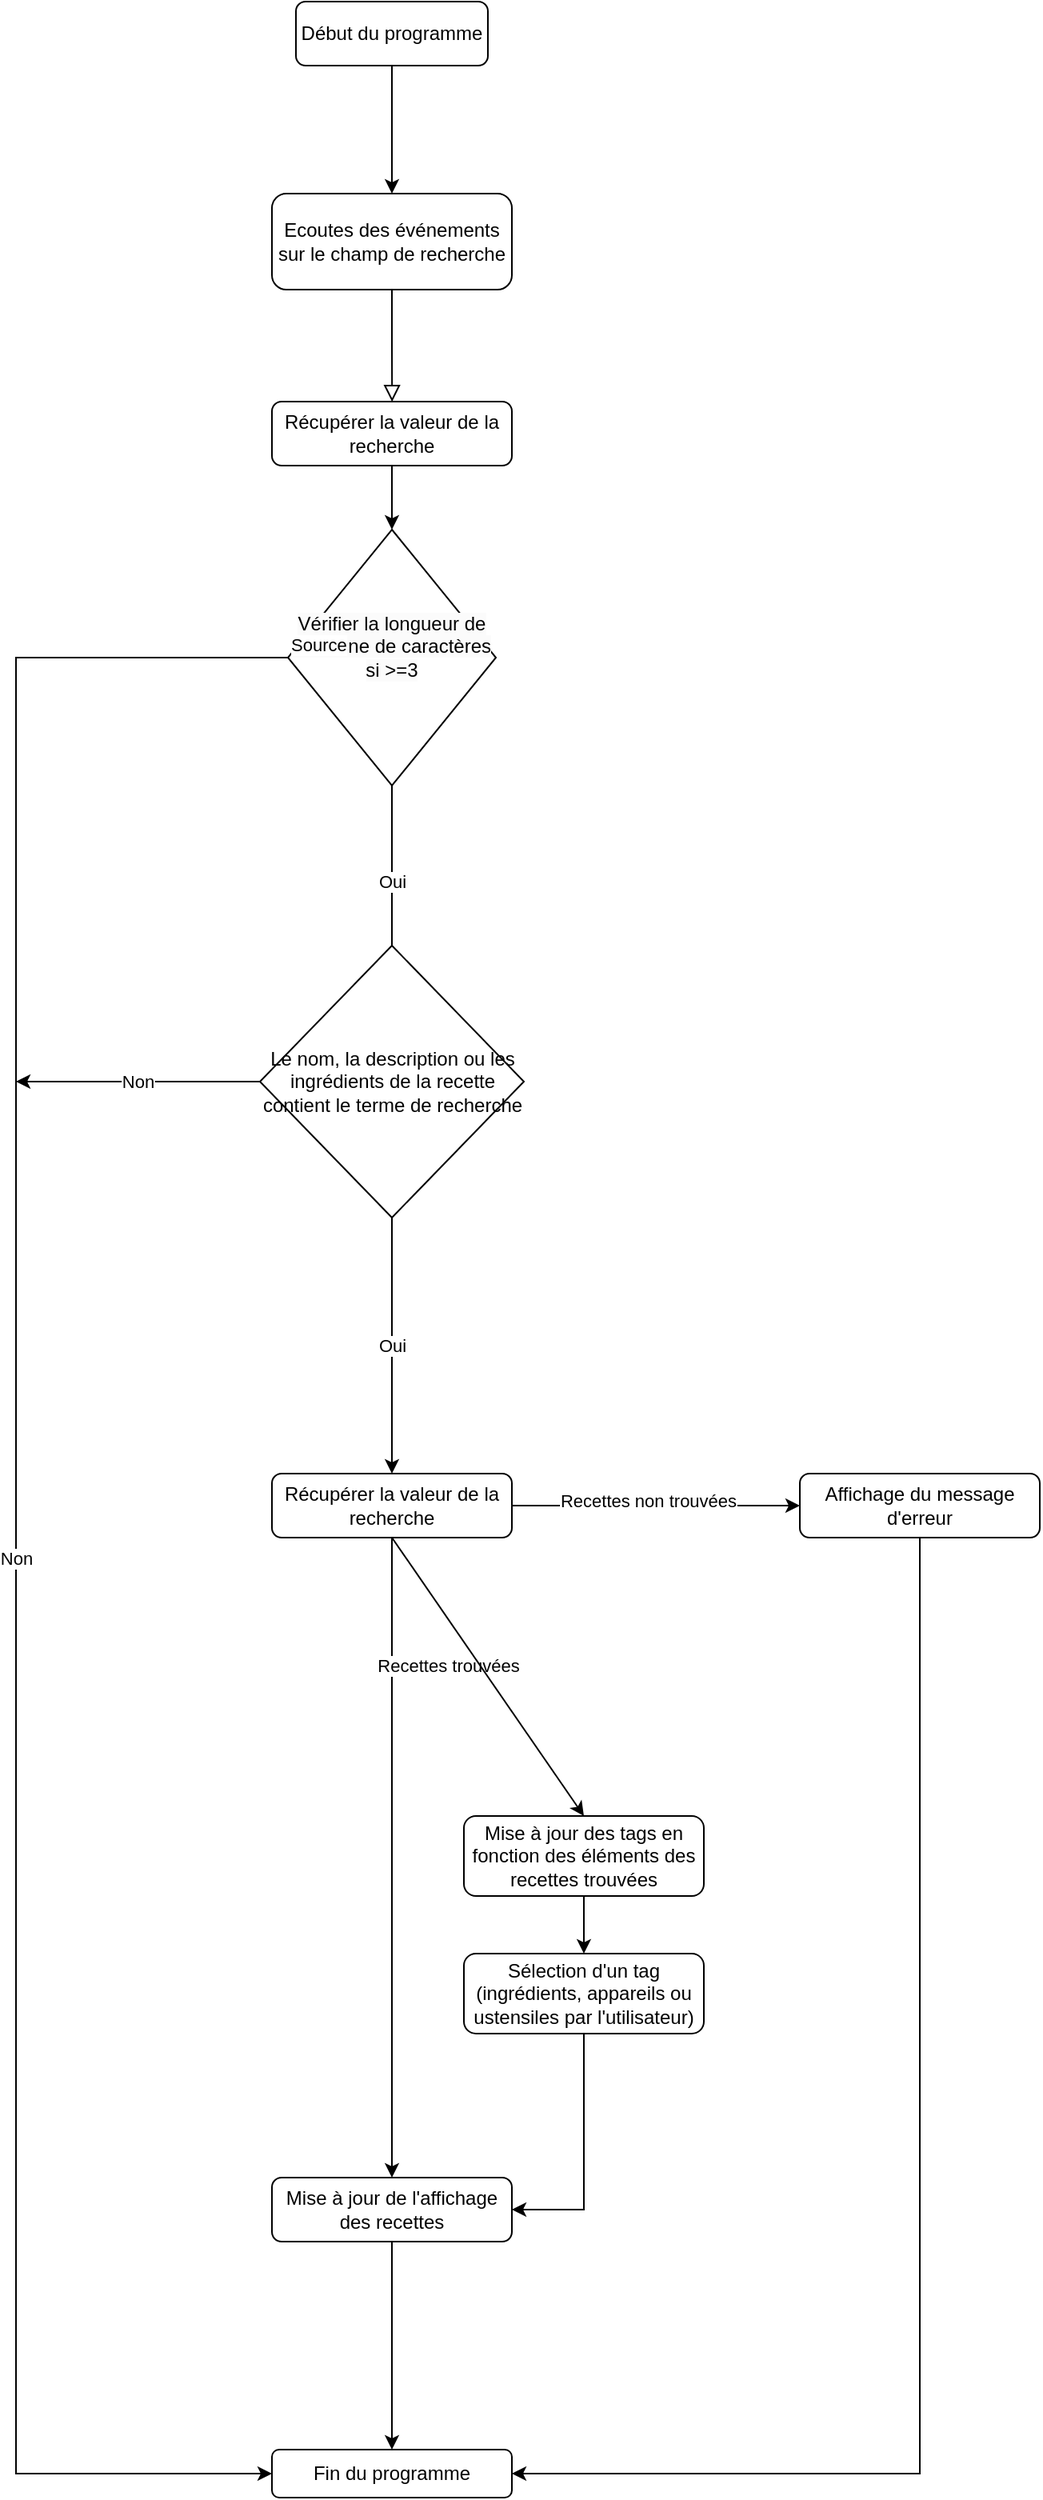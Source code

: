 <mxfile version="24.0.7" type="github">
  <diagram id="C5RBs43oDa-KdzZeNtuy" name="Page-1">
    <mxGraphModel dx="2954" dy="1174" grid="1" gridSize="10" guides="1" tooltips="1" connect="1" arrows="1" fold="1" page="1" pageScale="1" pageWidth="827" pageHeight="1169" math="0" shadow="0">
      <root>
        <mxCell id="WIyWlLk6GJQsqaUBKTNV-0" />
        <mxCell id="WIyWlLk6GJQsqaUBKTNV-1" parent="WIyWlLk6GJQsqaUBKTNV-0" />
        <mxCell id="WIyWlLk6GJQsqaUBKTNV-2" value="" style="rounded=0;html=1;jettySize=auto;orthogonalLoop=1;fontSize=11;endArrow=block;endFill=0;endSize=8;strokeWidth=1;shadow=0;labelBackgroundColor=none;edgeStyle=orthogonalEdgeStyle;" parent="WIyWlLk6GJQsqaUBKTNV-1" source="WIyWlLk6GJQsqaUBKTNV-3" edge="1">
          <mxGeometry relative="1" as="geometry">
            <mxPoint x="275.1" y="280.098" as="targetPoint" />
          </mxGeometry>
        </mxCell>
        <mxCell id="WIyWlLk6GJQsqaUBKTNV-3" value="Ecoutes des événements sur le champ de recherche" style="rounded=1;whiteSpace=wrap;html=1;fontSize=12;glass=0;strokeWidth=1;shadow=0;" parent="WIyWlLk6GJQsqaUBKTNV-1" vertex="1">
          <mxGeometry x="200" y="150" width="150" height="60" as="geometry" />
        </mxCell>
        <mxCell id="Ku6XHUQBKKh8XbhAcbPz-0" value="Début du programme" style="rounded=1;whiteSpace=wrap;html=1;fontSize=12;glass=0;strokeWidth=1;shadow=0;" parent="WIyWlLk6GJQsqaUBKTNV-1" vertex="1">
          <mxGeometry x="215" y="30" width="120" height="40" as="geometry" />
        </mxCell>
        <mxCell id="Ku6XHUQBKKh8XbhAcbPz-2" value="" style="endArrow=classic;html=1;rounded=0;exitX=0.5;exitY=1;exitDx=0;exitDy=0;entryX=0.5;entryY=0;entryDx=0;entryDy=0;" parent="WIyWlLk6GJQsqaUBKTNV-1" source="Ku6XHUQBKKh8XbhAcbPz-0" target="WIyWlLk6GJQsqaUBKTNV-3" edge="1">
          <mxGeometry width="50" height="50" relative="1" as="geometry">
            <mxPoint x="365" y="150" as="sourcePoint" />
            <mxPoint x="335" y="280" as="targetPoint" />
          </mxGeometry>
        </mxCell>
        <mxCell id="Ku6XHUQBKKh8XbhAcbPz-5" value="" style="endArrow=classic;html=1;rounded=0;exitX=0.5;exitY=1;exitDx=0;exitDy=0;entryX=0.5;entryY=0;entryDx=0;entryDy=0;" parent="WIyWlLk6GJQsqaUBKTNV-1" source="Ku6XHUQBKKh8XbhAcbPz-11" target="m4nx0a1EMI3NmY3gHGnZ-0" edge="1">
          <mxGeometry relative="1" as="geometry">
            <mxPoint x="275" y="380" as="sourcePoint" />
            <mxPoint x="275" y="430" as="targetPoint" />
          </mxGeometry>
        </mxCell>
        <mxCell id="Ku6XHUQBKKh8XbhAcbPz-11" value="Récupérer la valeur de la recherche" style="rounded=1;whiteSpace=wrap;html=1;fontSize=12;glass=0;strokeWidth=1;shadow=0;" parent="WIyWlLk6GJQsqaUBKTNV-1" vertex="1">
          <mxGeometry x="200" y="280" width="150" height="40" as="geometry" />
        </mxCell>
        <mxCell id="Ku6XHUQBKKh8XbhAcbPz-16" value="Mise à jour de l&#39;affichage des recettes" style="rounded=1;whiteSpace=wrap;html=1;fontSize=12;glass=0;strokeWidth=1;shadow=0;" parent="WIyWlLk6GJQsqaUBKTNV-1" vertex="1">
          <mxGeometry x="200" y="1390" width="150" height="40" as="geometry" />
        </mxCell>
        <mxCell id="Ku6XHUQBKKh8XbhAcbPz-17" value="" style="endArrow=classic;html=1;rounded=0;exitX=0.5;exitY=1;exitDx=0;exitDy=0;entryX=0.5;entryY=0;entryDx=0;entryDy=0;" parent="WIyWlLk6GJQsqaUBKTNV-1" source="OW7yi2ZXH9zMm0uoNlvP-4" target="Ku6XHUQBKKh8XbhAcbPz-16" edge="1">
          <mxGeometry relative="1" as="geometry">
            <mxPoint x="275" y="1045" as="sourcePoint" />
            <mxPoint x="290" y="875" as="targetPoint" />
          </mxGeometry>
        </mxCell>
        <mxCell id="Ku6XHUQBKKh8XbhAcbPz-18" value="Recettes trouvées" style="edgeLabel;resizable=0;html=1;align=center;verticalAlign=middle;" parent="WIyWlLk6GJQsqaUBKTNV-1" connectable="0" vertex="1">
          <mxGeometry x="310" y="1070" as="geometry" />
        </mxCell>
        <mxCell id="Ku6XHUQBKKh8XbhAcbPz-19" value="" style="endArrow=classic;html=1;rounded=0;exitX=1;exitY=0.5;exitDx=0;exitDy=0;entryX=0;entryY=0.5;entryDx=0;entryDy=0;" parent="WIyWlLk6GJQsqaUBKTNV-1" source="OW7yi2ZXH9zMm0uoNlvP-4" target="Ku6XHUQBKKh8XbhAcbPz-21" edge="1">
          <mxGeometry relative="1" as="geometry">
            <mxPoint x="337.5" y="997.5" as="sourcePoint" />
            <mxPoint x="525" y="1105" as="targetPoint" />
          </mxGeometry>
        </mxCell>
        <mxCell id="Ku6XHUQBKKh8XbhAcbPz-20" value="Recettes non trouvées" style="edgeLabel;resizable=0;html=1;align=center;verticalAlign=middle;" parent="WIyWlLk6GJQsqaUBKTNV-1" connectable="0" vertex="1">
          <mxGeometry x="400" y="970" as="geometry">
            <mxPoint x="35" y="-3" as="offset" />
          </mxGeometry>
        </mxCell>
        <mxCell id="Ku6XHUQBKKh8XbhAcbPz-21" value="Affichage du message d&#39;erreur" style="rounded=1;whiteSpace=wrap;html=1;fontSize=12;glass=0;strokeWidth=1;shadow=0;" parent="WIyWlLk6GJQsqaUBKTNV-1" vertex="1">
          <mxGeometry x="530" y="950" width="150" height="40" as="geometry" />
        </mxCell>
        <mxCell id="Ku6XHUQBKKh8XbhAcbPz-22" value="Fin du programme" style="rounded=1;whiteSpace=wrap;html=1;fontSize=12;glass=0;strokeWidth=1;shadow=0;" parent="WIyWlLk6GJQsqaUBKTNV-1" vertex="1">
          <mxGeometry x="200" y="1560" width="150" height="30" as="geometry" />
        </mxCell>
        <mxCell id="Ku6XHUQBKKh8XbhAcbPz-23" value="" style="endArrow=classic;html=1;rounded=0;exitX=0.5;exitY=1;exitDx=0;exitDy=0;entryX=1;entryY=0.5;entryDx=0;entryDy=0;" parent="WIyWlLk6GJQsqaUBKTNV-1" source="Ku6XHUQBKKh8XbhAcbPz-21" target="Ku6XHUQBKKh8XbhAcbPz-22" edge="1">
          <mxGeometry relative="1" as="geometry">
            <mxPoint x="235" y="695" as="sourcePoint" />
            <mxPoint x="235" y="805" as="targetPoint" />
            <Array as="points">
              <mxPoint x="605" y="1575" />
            </Array>
          </mxGeometry>
        </mxCell>
        <mxCell id="Ku6XHUQBKKh8XbhAcbPz-27" value="" style="endArrow=classic;html=1;rounded=0;exitX=0.5;exitY=1;exitDx=0;exitDy=0;entryX=0.5;entryY=0;entryDx=0;entryDy=0;" parent="WIyWlLk6GJQsqaUBKTNV-1" source="Ku6XHUQBKKh8XbhAcbPz-16" target="Ku6XHUQBKKh8XbhAcbPz-22" edge="1">
          <mxGeometry width="50" height="50" relative="1" as="geometry">
            <mxPoint x="675" y="1155" as="sourcePoint" />
            <mxPoint x="155" y="1280" as="targetPoint" />
          </mxGeometry>
        </mxCell>
        <mxCell id="m4nx0a1EMI3NmY3gHGnZ-0" value="&#xa;&lt;span style=&quot;color: rgb(0, 0, 0); font-family: Helvetica; font-size: 12px; font-style: normal; font-variant-ligatures: normal; font-variant-caps: normal; font-weight: 400; letter-spacing: normal; orphans: 2; text-align: center; text-indent: 0px; text-transform: none; widows: 2; word-spacing: 0px; -webkit-text-stroke-width: 0px; white-space: normal; background-color: rgb(251, 251, 251); text-decoration-thickness: initial; text-decoration-style: initial; text-decoration-color: initial; display: inline !important; float: none;&quot;&gt;Vérifier la longueur de la chaine de caractères si &amp;gt;=3&lt;/span&gt;&#xa;&#xa;" style="rhombus;whiteSpace=wrap;html=1;" parent="WIyWlLk6GJQsqaUBKTNV-1" vertex="1">
          <mxGeometry x="210" y="360" width="130" height="160" as="geometry" />
        </mxCell>
        <mxCell id="m4nx0a1EMI3NmY3gHGnZ-1" value="" style="endArrow=classic;html=1;rounded=0;exitX=0.5;exitY=1;exitDx=0;exitDy=0;entryX=0.5;entryY=0;entryDx=0;entryDy=0;" parent="WIyWlLk6GJQsqaUBKTNV-1" source="m4nx0a1EMI3NmY3gHGnZ-0" target="OW7yi2ZXH9zMm0uoNlvP-1" edge="1">
          <mxGeometry relative="1" as="geometry">
            <mxPoint x="550" y="260" as="sourcePoint" />
            <mxPoint x="275" y="720" as="targetPoint" />
            <Array as="points">
              <mxPoint x="275" y="630" />
            </Array>
          </mxGeometry>
        </mxCell>
        <mxCell id="m4nx0a1EMI3NmY3gHGnZ-2" value="Oui" style="edgeLabel;resizable=0;html=1;;align=center;verticalAlign=middle;" parent="m4nx0a1EMI3NmY3gHGnZ-1" connectable="0" vertex="1">
          <mxGeometry relative="1" as="geometry" />
        </mxCell>
        <mxCell id="m4nx0a1EMI3NmY3gHGnZ-4" value="" style="endArrow=classic;html=1;rounded=0;exitX=0;exitY=0.5;exitDx=0;exitDy=0;entryX=0;entryY=0.5;entryDx=0;entryDy=0;" parent="WIyWlLk6GJQsqaUBKTNV-1" source="m4nx0a1EMI3NmY3gHGnZ-0" target="Ku6XHUQBKKh8XbhAcbPz-22" edge="1">
          <mxGeometry relative="1" as="geometry">
            <mxPoint x="350" y="630" as="sourcePoint" />
            <mxPoint x="100" y="830" as="targetPoint" />
            <Array as="points">
              <mxPoint x="40" y="440" />
              <mxPoint x="40" y="1575" />
            </Array>
          </mxGeometry>
        </mxCell>
        <mxCell id="m4nx0a1EMI3NmY3gHGnZ-5" value="Non" style="edgeLabel;resizable=0;html=1;;align=center;verticalAlign=middle;" parent="m4nx0a1EMI3NmY3gHGnZ-4" connectable="0" vertex="1">
          <mxGeometry relative="1" as="geometry" />
        </mxCell>
        <mxCell id="m4nx0a1EMI3NmY3gHGnZ-6" value="Source" style="edgeLabel;resizable=0;html=1;;align=left;verticalAlign=bottom;" parent="m4nx0a1EMI3NmY3gHGnZ-4" connectable="0" vertex="1">
          <mxGeometry x="-1" relative="1" as="geometry" />
        </mxCell>
        <mxCell id="OW7yi2ZXH9zMm0uoNlvP-1" value="Le nom, la description ou les ingrédients de la recette contient le terme de recherche" style="rhombus;whiteSpace=wrap;html=1;" parent="WIyWlLk6GJQsqaUBKTNV-1" vertex="1">
          <mxGeometry x="192.5" y="620" width="165" height="170" as="geometry" />
        </mxCell>
        <mxCell id="OW7yi2ZXH9zMm0uoNlvP-2" value="" style="endArrow=classic;html=1;rounded=0;exitX=0.5;exitY=1;exitDx=0;exitDy=0;entryX=0.5;entryY=0;entryDx=0;entryDy=0;" parent="WIyWlLk6GJQsqaUBKTNV-1" source="OW7yi2ZXH9zMm0uoNlvP-1" edge="1" target="OW7yi2ZXH9zMm0uoNlvP-4">
          <mxGeometry relative="1" as="geometry">
            <mxPoint x="465" y="790" as="sourcePoint" />
            <mxPoint x="275" y="870" as="targetPoint" />
            <Array as="points" />
          </mxGeometry>
        </mxCell>
        <mxCell id="OW7yi2ZXH9zMm0uoNlvP-3" value="Oui" style="edgeLabel;resizable=0;html=1;;align=center;verticalAlign=middle;" parent="OW7yi2ZXH9zMm0uoNlvP-2" connectable="0" vertex="1">
          <mxGeometry relative="1" as="geometry" />
        </mxCell>
        <mxCell id="OW7yi2ZXH9zMm0uoNlvP-4" value="Récupérer la valeur de la recherche" style="rounded=1;whiteSpace=wrap;html=1;fontSize=12;glass=0;strokeWidth=1;shadow=0;" parent="WIyWlLk6GJQsqaUBKTNV-1" vertex="1">
          <mxGeometry x="200" y="950" width="150" height="40" as="geometry" />
        </mxCell>
        <mxCell id="OW7yi2ZXH9zMm0uoNlvP-5" value="" style="endArrow=classic;html=1;rounded=0;exitX=0;exitY=0.5;exitDx=0;exitDy=0;" parent="WIyWlLk6GJQsqaUBKTNV-1" source="OW7yi2ZXH9zMm0uoNlvP-1" edge="1">
          <mxGeometry relative="1" as="geometry">
            <mxPoint x="200" y="770" as="sourcePoint" />
            <mxPoint x="40" y="705" as="targetPoint" />
            <Array as="points" />
          </mxGeometry>
        </mxCell>
        <mxCell id="OW7yi2ZXH9zMm0uoNlvP-6" value="Non" style="edgeLabel;resizable=0;html=1;;align=center;verticalAlign=middle;" parent="OW7yi2ZXH9zMm0uoNlvP-5" connectable="0" vertex="1">
          <mxGeometry relative="1" as="geometry" />
        </mxCell>
        <mxCell id="XanSyaV6XGmP74lTwfiQ-2" value="Mise à jour des tags en fonction des éléments des recettes trouvées" style="rounded=1;whiteSpace=wrap;html=1;fontSize=12;glass=0;strokeWidth=1;shadow=0;" vertex="1" parent="WIyWlLk6GJQsqaUBKTNV-1">
          <mxGeometry x="320" y="1164" width="150" height="50" as="geometry" />
        </mxCell>
        <mxCell id="XanSyaV6XGmP74lTwfiQ-7" value="Sélection d&#39;un tag (ingrédients, appareils ou ustensiles par l&#39;utilisateur)" style="rounded=1;whiteSpace=wrap;html=1;fontSize=12;glass=0;strokeWidth=1;shadow=0;" vertex="1" parent="WIyWlLk6GJQsqaUBKTNV-1">
          <mxGeometry x="320" y="1250" width="150" height="50" as="geometry" />
        </mxCell>
        <mxCell id="XanSyaV6XGmP74lTwfiQ-8" value="" style="endArrow=classic;html=1;rounded=0;exitX=0.5;exitY=1;exitDx=0;exitDy=0;entryX=0.5;entryY=0;entryDx=0;entryDy=0;" edge="1" parent="WIyWlLk6GJQsqaUBKTNV-1" source="OW7yi2ZXH9zMm0uoNlvP-4" target="XanSyaV6XGmP74lTwfiQ-2">
          <mxGeometry relative="1" as="geometry">
            <mxPoint x="285" y="1000" as="sourcePoint" />
            <mxPoint x="165" y="1179" as="targetPoint" />
          </mxGeometry>
        </mxCell>
        <mxCell id="XanSyaV6XGmP74lTwfiQ-9" value="" style="endArrow=classic;html=1;rounded=0;exitX=0.5;exitY=1;exitDx=0;exitDy=0;entryX=0.5;entryY=0;entryDx=0;entryDy=0;" edge="1" parent="WIyWlLk6GJQsqaUBKTNV-1" source="XanSyaV6XGmP74lTwfiQ-2" target="XanSyaV6XGmP74lTwfiQ-7">
          <mxGeometry relative="1" as="geometry">
            <mxPoint x="285" y="1000" as="sourcePoint" />
            <mxPoint x="405" y="1174" as="targetPoint" />
          </mxGeometry>
        </mxCell>
        <mxCell id="XanSyaV6XGmP74lTwfiQ-10" value="" style="endArrow=classic;html=1;rounded=0;exitX=0.5;exitY=1;exitDx=0;exitDy=0;entryX=1;entryY=0.5;entryDx=0;entryDy=0;" edge="1" parent="WIyWlLk6GJQsqaUBKTNV-1" source="XanSyaV6XGmP74lTwfiQ-7" target="Ku6XHUQBKKh8XbhAcbPz-16">
          <mxGeometry relative="1" as="geometry">
            <mxPoint x="405" y="1224" as="sourcePoint" />
            <mxPoint x="395" y="1410" as="targetPoint" />
            <Array as="points">
              <mxPoint x="395" y="1410" />
            </Array>
          </mxGeometry>
        </mxCell>
      </root>
    </mxGraphModel>
  </diagram>
</mxfile>
